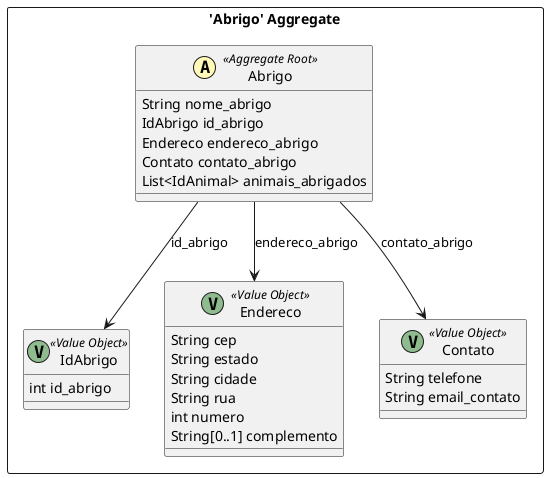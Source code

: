 @startuml

skinparam componentStyle uml2

package "'Abrigo' Aggregate" <<Rectangle>> {
	class Abrigo <<(A,#fffab8) Aggregate Root>> {
		String nome_abrigo
		IdAbrigo id_abrigo
		Endereco endereco_abrigo
		Contato contato_abrigo
		List<IdAnimal> animais_abrigados
	}
	class IdAbrigo <<(V,DarkSeaGreen) Value Object>> {
		int id_abrigo
	}
	class Endereco <<(V,DarkSeaGreen) Value Object>> {
		String cep
		String estado
		String cidade
		String rua
		int numero
		String[0..1] complemento
	}
	class Contato <<(V,DarkSeaGreen) Value Object>> {
		String telefone
		String email_contato
	}
}
Abrigo --> IdAbrigo : id_abrigo
Abrigo --> Endereco : endereco_abrigo
Abrigo --> Contato : contato_abrigo


@enduml

